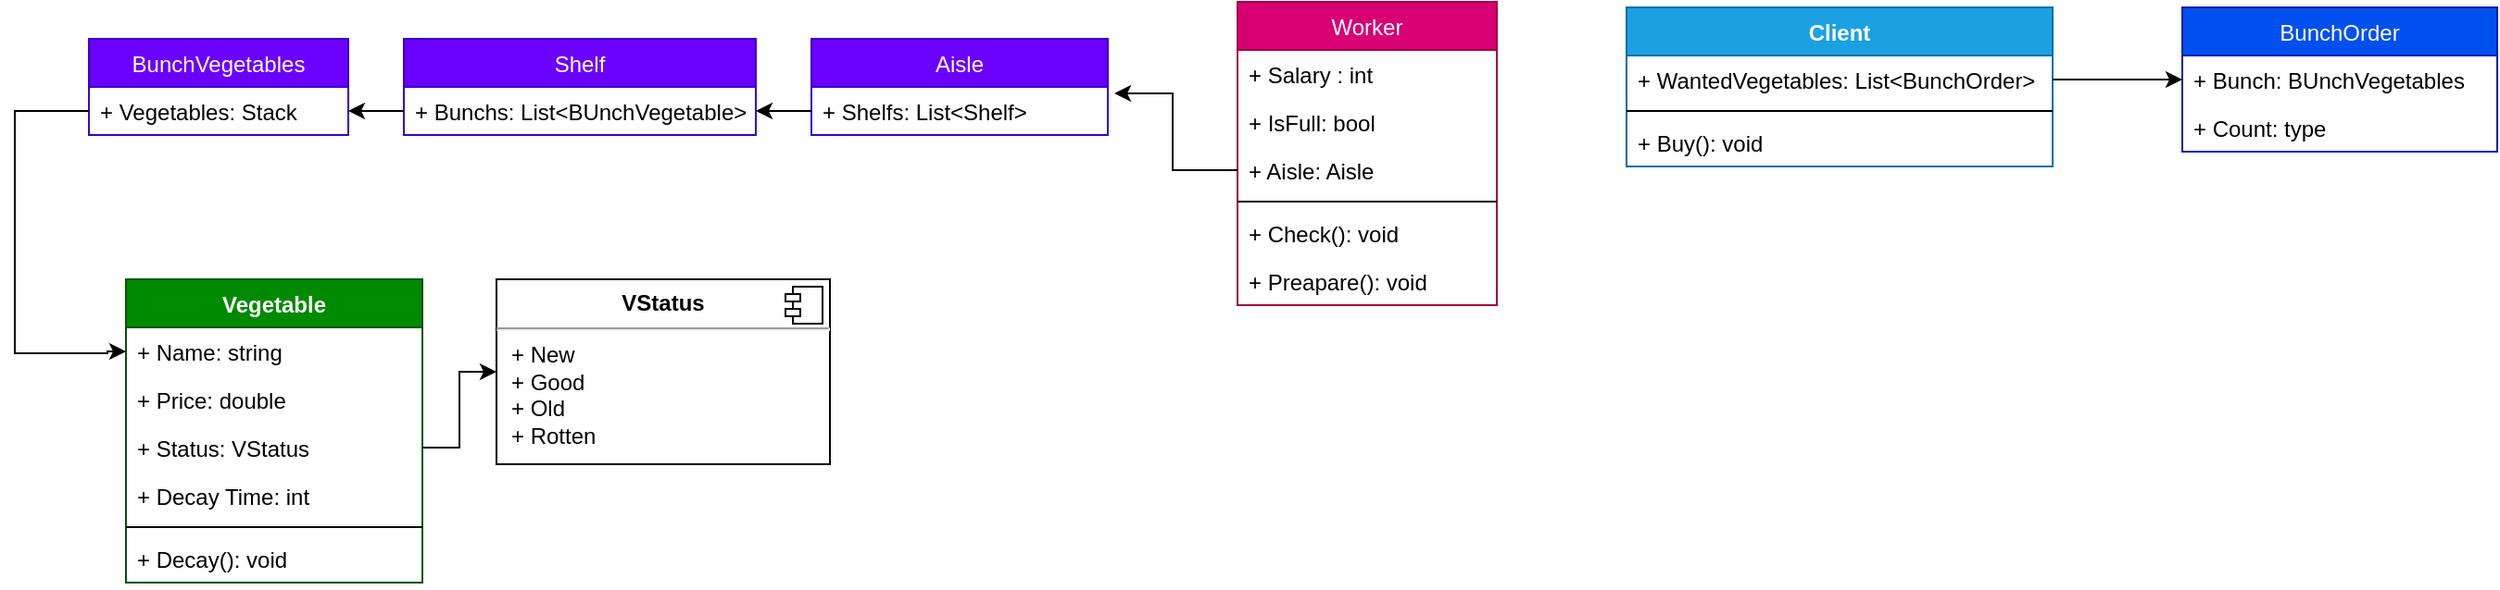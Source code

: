 <mxfile version="18.0.1" type="device"><diagram id="C5RBs43oDa-KdzZeNtuy" name="Page-1"><mxGraphModel dx="741" dy="458" grid="1" gridSize="10" guides="1" tooltips="1" connect="1" arrows="1" fold="1" page="0" pageScale="1" pageWidth="827" pageHeight="1169" background="none" math="0" shadow="0"><root><mxCell id="WIyWlLk6GJQsqaUBKTNV-0"/><mxCell id="WIyWlLk6GJQsqaUBKTNV-1" parent="WIyWlLk6GJQsqaUBKTNV-0"/><mxCell id="K86wdBmnz2rz3NvpptrC-0" value="BunchVegetables" style="swimlane;fontStyle=0;childLayout=stackLayout;horizontal=1;startSize=26;fillColor=#6a00ff;horizontalStack=0;resizeParent=1;resizeParentMax=0;resizeLast=0;collapsible=1;marginBottom=0;fontColor=#ffffff;strokeColor=#3700CC;" parent="WIyWlLk6GJQsqaUBKTNV-1" vertex="1"><mxGeometry x="80" y="380" width="140" height="52" as="geometry"/></mxCell><mxCell id="K86wdBmnz2rz3NvpptrC-2" value="+ Vegetables: Stack" style="text;strokeColor=none;fillColor=none;align=left;verticalAlign=top;spacingLeft=4;spacingRight=4;overflow=hidden;rotatable=0;points=[[0,0.5],[1,0.5]];portConstraint=eastwest;" parent="K86wdBmnz2rz3NvpptrC-0" vertex="1"><mxGeometry y="26" width="140" height="26" as="geometry"/></mxCell><mxCell id="K86wdBmnz2rz3NvpptrC-4" value="Shelf" style="swimlane;fontStyle=0;childLayout=stackLayout;horizontal=1;startSize=26;fillColor=#6a00ff;horizontalStack=0;resizeParent=1;resizeParentMax=0;resizeLast=0;collapsible=1;marginBottom=0;fontColor=#ffffff;strokeColor=#3700CC;" parent="WIyWlLk6GJQsqaUBKTNV-1" vertex="1"><mxGeometry x="250" y="380" width="190" height="52" as="geometry"/></mxCell><mxCell id="K86wdBmnz2rz3NvpptrC-5" value="+ Bunchs: List&lt;BUnchVegetable&gt;" style="text;strokeColor=none;fillColor=none;align=left;verticalAlign=top;spacingLeft=4;spacingRight=4;overflow=hidden;rotatable=0;points=[[0,0.5],[1,0.5]];portConstraint=eastwest;" parent="K86wdBmnz2rz3NvpptrC-4" vertex="1"><mxGeometry y="26" width="190" height="26" as="geometry"/></mxCell><mxCell id="K86wdBmnz2rz3NvpptrC-7" value="Aisle" style="swimlane;fontStyle=0;childLayout=stackLayout;horizontal=1;startSize=26;fillColor=#6a00ff;horizontalStack=0;resizeParent=1;resizeParentMax=0;resizeLast=0;collapsible=1;marginBottom=0;fontColor=#ffffff;strokeColor=#3700CC;" parent="WIyWlLk6GJQsqaUBKTNV-1" vertex="1"><mxGeometry x="470" y="380" width="160" height="52" as="geometry"/></mxCell><mxCell id="K86wdBmnz2rz3NvpptrC-8" value="+ Shelfs: List&lt;Shelf&gt;" style="text;strokeColor=none;fillColor=none;align=left;verticalAlign=top;spacingLeft=4;spacingRight=4;overflow=hidden;rotatable=0;points=[[0,0.5],[1,0.5]];portConstraint=eastwest;" parent="K86wdBmnz2rz3NvpptrC-7" vertex="1"><mxGeometry y="26" width="160" height="26" as="geometry"/></mxCell><mxCell id="K86wdBmnz2rz3NvpptrC-13" value="Vegetable" style="swimlane;fontStyle=1;align=center;verticalAlign=top;childLayout=stackLayout;horizontal=1;startSize=26;horizontalStack=0;resizeParent=1;resizeParentMax=0;resizeLast=0;collapsible=1;marginBottom=0;fillColor=#008a00;fontColor=#ffffff;strokeColor=#005700;" parent="WIyWlLk6GJQsqaUBKTNV-1" vertex="1"><mxGeometry x="100" y="510" width="160" height="164" as="geometry"/></mxCell><mxCell id="K86wdBmnz2rz3NvpptrC-14" value="+ Name: string" style="text;strokeColor=none;fillColor=none;align=left;verticalAlign=top;spacingLeft=4;spacingRight=4;overflow=hidden;rotatable=0;points=[[0,0.5],[1,0.5]];portConstraint=eastwest;" parent="K86wdBmnz2rz3NvpptrC-13" vertex="1"><mxGeometry y="26" width="160" height="26" as="geometry"/></mxCell><mxCell id="K86wdBmnz2rz3NvpptrC-21" value="+ Price: double" style="text;strokeColor=none;fillColor=none;align=left;verticalAlign=top;spacingLeft=4;spacingRight=4;overflow=hidden;rotatable=0;points=[[0,0.5],[1,0.5]];portConstraint=eastwest;" parent="K86wdBmnz2rz3NvpptrC-13" vertex="1"><mxGeometry y="52" width="160" height="26" as="geometry"/></mxCell><mxCell id="K86wdBmnz2rz3NvpptrC-23" value="+ Status: VStatus" style="text;strokeColor=none;fillColor=none;align=left;verticalAlign=top;spacingLeft=4;spacingRight=4;overflow=hidden;rotatable=0;points=[[0,0.5],[1,0.5]];portConstraint=eastwest;" parent="K86wdBmnz2rz3NvpptrC-13" vertex="1"><mxGeometry y="78" width="160" height="26" as="geometry"/></mxCell><mxCell id="K86wdBmnz2rz3NvpptrC-22" value="+ Decay Time: int" style="text;strokeColor=none;fillColor=none;align=left;verticalAlign=top;spacingLeft=4;spacingRight=4;overflow=hidden;rotatable=0;points=[[0,0.5],[1,0.5]];portConstraint=eastwest;" parent="K86wdBmnz2rz3NvpptrC-13" vertex="1"><mxGeometry y="104" width="160" height="26" as="geometry"/></mxCell><mxCell id="K86wdBmnz2rz3NvpptrC-15" value="" style="line;strokeWidth=1;fillColor=none;align=left;verticalAlign=middle;spacingTop=-1;spacingLeft=3;spacingRight=3;rotatable=0;labelPosition=right;points=[];portConstraint=eastwest;" parent="K86wdBmnz2rz3NvpptrC-13" vertex="1"><mxGeometry y="130" width="160" height="8" as="geometry"/></mxCell><mxCell id="K86wdBmnz2rz3NvpptrC-16" value="+ Decay(): void" style="text;strokeColor=none;fillColor=none;align=left;verticalAlign=top;spacingLeft=4;spacingRight=4;overflow=hidden;rotatable=0;points=[[0,0.5],[1,0.5]];portConstraint=eastwest;" parent="K86wdBmnz2rz3NvpptrC-13" vertex="1"><mxGeometry y="138" width="160" height="26" as="geometry"/></mxCell><mxCell id="K86wdBmnz2rz3NvpptrC-24" value="&lt;p style=&quot;margin:0px;margin-top:6px;text-align:center;&quot;&gt;&lt;b&gt;VStatus&lt;/b&gt;&lt;/p&gt;&lt;hr&gt;&lt;p style=&quot;margin:0px;margin-left:8px;&quot;&gt;+ New&lt;br&gt;+ Good&lt;/p&gt;&lt;p style=&quot;margin:0px;margin-left:8px;&quot;&gt;+ Old&lt;/p&gt;&lt;p style=&quot;margin:0px;margin-left:8px;&quot;&gt;+ Rotten&lt;/p&gt;" style="align=left;overflow=fill;html=1;dropTarget=0;" parent="WIyWlLk6GJQsqaUBKTNV-1" vertex="1"><mxGeometry x="300" y="510" width="180" height="100" as="geometry"/></mxCell><mxCell id="K86wdBmnz2rz3NvpptrC-25" value="" style="shape=component;jettyWidth=8;jettyHeight=4;" parent="K86wdBmnz2rz3NvpptrC-24" vertex="1"><mxGeometry x="1" width="20" height="20" relative="1" as="geometry"><mxPoint x="-24" y="4" as="offset"/></mxGeometry></mxCell><mxCell id="K86wdBmnz2rz3NvpptrC-26" style="edgeStyle=orthogonalEdgeStyle;rounded=0;orthogonalLoop=1;jettySize=auto;html=1;" parent="WIyWlLk6GJQsqaUBKTNV-1" source="K86wdBmnz2rz3NvpptrC-23" target="K86wdBmnz2rz3NvpptrC-24" edge="1"><mxGeometry relative="1" as="geometry"/></mxCell><mxCell id="K86wdBmnz2rz3NvpptrC-29" style="edgeStyle=orthogonalEdgeStyle;rounded=0;orthogonalLoop=1;jettySize=auto;html=1;entryX=0;entryY=0.5;entryDx=0;entryDy=0;" parent="WIyWlLk6GJQsqaUBKTNV-1" source="K86wdBmnz2rz3NvpptrC-2" target="K86wdBmnz2rz3NvpptrC-14" edge="1"><mxGeometry relative="1" as="geometry"><Array as="points"><mxPoint x="40" y="419"/><mxPoint x="40" y="550"/><mxPoint x="90" y="550"/></Array></mxGeometry></mxCell><mxCell id="K86wdBmnz2rz3NvpptrC-30" style="edgeStyle=orthogonalEdgeStyle;rounded=0;orthogonalLoop=1;jettySize=auto;html=1;entryX=1;entryY=0.5;entryDx=0;entryDy=0;" parent="WIyWlLk6GJQsqaUBKTNV-1" source="K86wdBmnz2rz3NvpptrC-8" target="K86wdBmnz2rz3NvpptrC-5" edge="1"><mxGeometry relative="1" as="geometry"/></mxCell><mxCell id="K86wdBmnz2rz3NvpptrC-31" style="edgeStyle=orthogonalEdgeStyle;rounded=0;orthogonalLoop=1;jettySize=auto;html=1;" parent="WIyWlLk6GJQsqaUBKTNV-1" source="K86wdBmnz2rz3NvpptrC-5" target="K86wdBmnz2rz3NvpptrC-2" edge="1"><mxGeometry relative="1" as="geometry"/></mxCell><mxCell id="K86wdBmnz2rz3NvpptrC-32" value="Worker" style="swimlane;fontStyle=0;childLayout=stackLayout;horizontal=1;startSize=26;fillColor=#d80073;horizontalStack=0;resizeParent=1;resizeParentMax=0;resizeLast=0;collapsible=1;marginBottom=0;fontColor=#ffffff;strokeColor=#A50040;" parent="WIyWlLk6GJQsqaUBKTNV-1" vertex="1"><mxGeometry x="700" y="360" width="140" height="164" as="geometry"/></mxCell><mxCell id="K86wdBmnz2rz3NvpptrC-33" value="+ Salary : int" style="text;strokeColor=none;fillColor=none;align=left;verticalAlign=top;spacingLeft=4;spacingRight=4;overflow=hidden;rotatable=0;points=[[0,0.5],[1,0.5]];portConstraint=eastwest;" parent="K86wdBmnz2rz3NvpptrC-32" vertex="1"><mxGeometry y="26" width="140" height="26" as="geometry"/></mxCell><mxCell id="K86wdBmnz2rz3NvpptrC-34" value="+ IsFull: bool" style="text;strokeColor=none;fillColor=none;align=left;verticalAlign=top;spacingLeft=4;spacingRight=4;overflow=hidden;rotatable=0;points=[[0,0.5],[1,0.5]];portConstraint=eastwest;" parent="K86wdBmnz2rz3NvpptrC-32" vertex="1"><mxGeometry y="52" width="140" height="26" as="geometry"/></mxCell><mxCell id="K86wdBmnz2rz3NvpptrC-39" value="+ Aisle: Aisle" style="text;strokeColor=none;fillColor=none;align=left;verticalAlign=top;spacingLeft=4;spacingRight=4;overflow=hidden;rotatable=0;points=[[0,0.5],[1,0.5]];portConstraint=eastwest;" parent="K86wdBmnz2rz3NvpptrC-32" vertex="1"><mxGeometry y="78" width="140" height="26" as="geometry"/></mxCell><mxCell id="K86wdBmnz2rz3NvpptrC-36" value="" style="line;strokeWidth=1;fillColor=none;align=left;verticalAlign=middle;spacingTop=-1;spacingLeft=3;spacingRight=3;rotatable=0;labelPosition=right;points=[];portConstraint=eastwest;" parent="K86wdBmnz2rz3NvpptrC-32" vertex="1"><mxGeometry y="104" width="140" height="8" as="geometry"/></mxCell><mxCell id="K86wdBmnz2rz3NvpptrC-37" value="+ Check(): void" style="text;strokeColor=none;fillColor=none;align=left;verticalAlign=top;spacingLeft=4;spacingRight=4;overflow=hidden;rotatable=0;points=[[0,0.5],[1,0.5]];portConstraint=eastwest;" parent="K86wdBmnz2rz3NvpptrC-32" vertex="1"><mxGeometry y="112" width="140" height="26" as="geometry"/></mxCell><mxCell id="K86wdBmnz2rz3NvpptrC-38" value="+ Preapare(): void" style="text;strokeColor=none;fillColor=none;align=left;verticalAlign=top;spacingLeft=4;spacingRight=4;overflow=hidden;rotatable=0;points=[[0,0.5],[1,0.5]];portConstraint=eastwest;" parent="K86wdBmnz2rz3NvpptrC-32" vertex="1"><mxGeometry y="138" width="140" height="26" as="geometry"/></mxCell><mxCell id="K86wdBmnz2rz3NvpptrC-40" style="edgeStyle=orthogonalEdgeStyle;rounded=0;orthogonalLoop=1;jettySize=auto;html=1;entryX=1.022;entryY=0.133;entryDx=0;entryDy=0;entryPerimeter=0;" parent="WIyWlLk6GJQsqaUBKTNV-1" source="K86wdBmnz2rz3NvpptrC-39" target="K86wdBmnz2rz3NvpptrC-8" edge="1"><mxGeometry relative="1" as="geometry"/></mxCell><mxCell id="K86wdBmnz2rz3NvpptrC-41" value="Client" style="swimlane;fontStyle=1;align=center;verticalAlign=top;childLayout=stackLayout;horizontal=1;startSize=26;horizontalStack=0;resizeParent=1;resizeParentMax=0;resizeLast=0;collapsible=1;marginBottom=0;fillColor=#1ba1e2;fontColor=#ffffff;strokeColor=#006EAF;" parent="WIyWlLk6GJQsqaUBKTNV-1" vertex="1"><mxGeometry x="910" y="363" width="230" height="86" as="geometry"/></mxCell><mxCell id="K86wdBmnz2rz3NvpptrC-42" value="+ WantedVegetables: List&lt;BunchOrder&gt;" style="text;strokeColor=none;fillColor=none;align=left;verticalAlign=top;spacingLeft=4;spacingRight=4;overflow=hidden;rotatable=0;points=[[0,0.5],[1,0.5]];portConstraint=eastwest;" parent="K86wdBmnz2rz3NvpptrC-41" vertex="1"><mxGeometry y="26" width="230" height="26" as="geometry"/></mxCell><mxCell id="K86wdBmnz2rz3NvpptrC-43" value="" style="line;strokeWidth=1;fillColor=none;align=left;verticalAlign=middle;spacingTop=-1;spacingLeft=3;spacingRight=3;rotatable=0;labelPosition=right;points=[];portConstraint=eastwest;" parent="K86wdBmnz2rz3NvpptrC-41" vertex="1"><mxGeometry y="52" width="230" height="8" as="geometry"/></mxCell><mxCell id="K86wdBmnz2rz3NvpptrC-44" value="+ Buy(): void" style="text;strokeColor=none;fillColor=none;align=left;verticalAlign=top;spacingLeft=4;spacingRight=4;overflow=hidden;rotatable=0;points=[[0,0.5],[1,0.5]];portConstraint=eastwest;" parent="K86wdBmnz2rz3NvpptrC-41" vertex="1"><mxGeometry y="60" width="230" height="26" as="geometry"/></mxCell><mxCell id="t7_aqlgdNhofBy9vNdaV-0" value="BunchOrder" style="swimlane;fontStyle=0;childLayout=stackLayout;horizontal=1;startSize=26;fillColor=#0050ef;horizontalStack=0;resizeParent=1;resizeParentMax=0;resizeLast=0;collapsible=1;marginBottom=0;fontColor=#ffffff;strokeColor=#001DBC;" vertex="1" parent="WIyWlLk6GJQsqaUBKTNV-1"><mxGeometry x="1210" y="363" width="170" height="78" as="geometry"/></mxCell><mxCell id="t7_aqlgdNhofBy9vNdaV-1" value="+ Bunch: BUnchVegetables" style="text;strokeColor=none;fillColor=none;align=left;verticalAlign=top;spacingLeft=4;spacingRight=4;overflow=hidden;rotatable=0;points=[[0,0.5],[1,0.5]];portConstraint=eastwest;" vertex="1" parent="t7_aqlgdNhofBy9vNdaV-0"><mxGeometry y="26" width="170" height="26" as="geometry"/></mxCell><mxCell id="t7_aqlgdNhofBy9vNdaV-2" value="+ Count: type" style="text;strokeColor=none;fillColor=none;align=left;verticalAlign=top;spacingLeft=4;spacingRight=4;overflow=hidden;rotatable=0;points=[[0,0.5],[1,0.5]];portConstraint=eastwest;" vertex="1" parent="t7_aqlgdNhofBy9vNdaV-0"><mxGeometry y="52" width="170" height="26" as="geometry"/></mxCell><mxCell id="t7_aqlgdNhofBy9vNdaV-12" style="edgeStyle=orthogonalEdgeStyle;rounded=0;orthogonalLoop=1;jettySize=auto;html=1;" edge="1" parent="WIyWlLk6GJQsqaUBKTNV-1" source="K86wdBmnz2rz3NvpptrC-42" target="t7_aqlgdNhofBy9vNdaV-0"><mxGeometry relative="1" as="geometry"/></mxCell></root></mxGraphModel></diagram></mxfile>